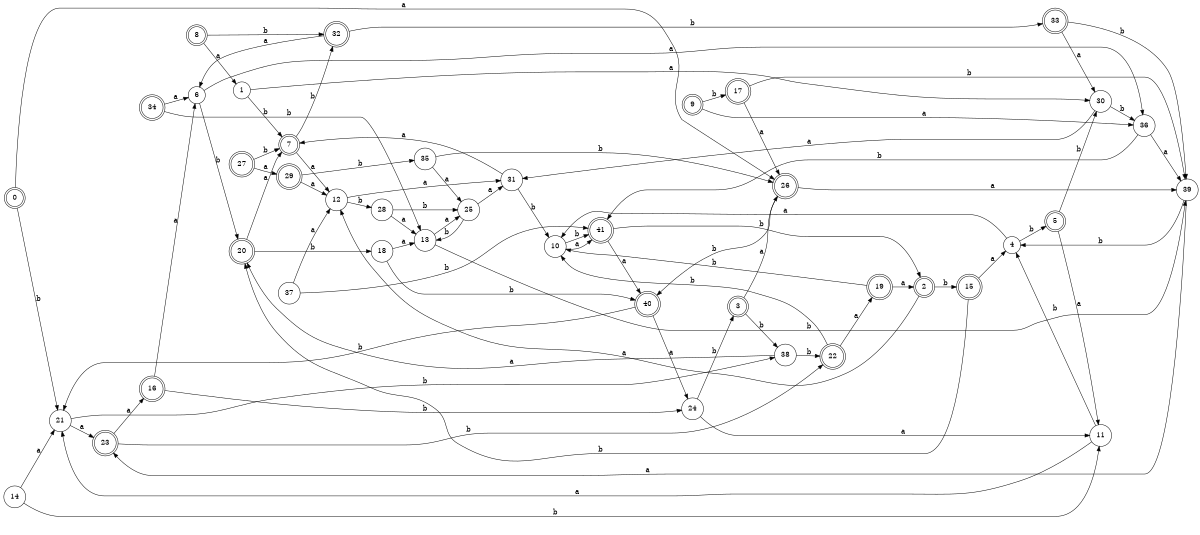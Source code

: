 digraph n34_2 {
__start0 [label="" shape="none"];

rankdir=LR;
size="8,5";

s0 [style="rounded,filled", color="black", fillcolor="white" shape="doublecircle", label="0"];
s1 [style="filled", color="black", fillcolor="white" shape="circle", label="1"];
s2 [style="rounded,filled", color="black", fillcolor="white" shape="doublecircle", label="2"];
s3 [style="rounded,filled", color="black", fillcolor="white" shape="doublecircle", label="3"];
s4 [style="filled", color="black", fillcolor="white" shape="circle", label="4"];
s5 [style="rounded,filled", color="black", fillcolor="white" shape="doublecircle", label="5"];
s6 [style="filled", color="black", fillcolor="white" shape="circle", label="6"];
s7 [style="rounded,filled", color="black", fillcolor="white" shape="doublecircle", label="7"];
s8 [style="rounded,filled", color="black", fillcolor="white" shape="doublecircle", label="8"];
s9 [style="rounded,filled", color="black", fillcolor="white" shape="doublecircle", label="9"];
s10 [style="filled", color="black", fillcolor="white" shape="circle", label="10"];
s11 [style="filled", color="black", fillcolor="white" shape="circle", label="11"];
s12 [style="filled", color="black", fillcolor="white" shape="circle", label="12"];
s13 [style="filled", color="black", fillcolor="white" shape="circle", label="13"];
s14 [style="filled", color="black", fillcolor="white" shape="circle", label="14"];
s15 [style="rounded,filled", color="black", fillcolor="white" shape="doublecircle", label="15"];
s16 [style="rounded,filled", color="black", fillcolor="white" shape="doublecircle", label="16"];
s17 [style="rounded,filled", color="black", fillcolor="white" shape="doublecircle", label="17"];
s18 [style="filled", color="black", fillcolor="white" shape="circle", label="18"];
s19 [style="rounded,filled", color="black", fillcolor="white" shape="doublecircle", label="19"];
s20 [style="rounded,filled", color="black", fillcolor="white" shape="doublecircle", label="20"];
s21 [style="filled", color="black", fillcolor="white" shape="circle", label="21"];
s22 [style="rounded,filled", color="black", fillcolor="white" shape="doublecircle", label="22"];
s23 [style="rounded,filled", color="black", fillcolor="white" shape="doublecircle", label="23"];
s24 [style="filled", color="black", fillcolor="white" shape="circle", label="24"];
s25 [style="filled", color="black", fillcolor="white" shape="circle", label="25"];
s26 [style="rounded,filled", color="black", fillcolor="white" shape="doublecircle", label="26"];
s27 [style="rounded,filled", color="black", fillcolor="white" shape="doublecircle", label="27"];
s28 [style="filled", color="black", fillcolor="white" shape="circle", label="28"];
s29 [style="rounded,filled", color="black", fillcolor="white" shape="doublecircle", label="29"];
s30 [style="filled", color="black", fillcolor="white" shape="circle", label="30"];
s31 [style="filled", color="black", fillcolor="white" shape="circle", label="31"];
s32 [style="rounded,filled", color="black", fillcolor="white" shape="doublecircle", label="32"];
s33 [style="rounded,filled", color="black", fillcolor="white" shape="doublecircle", label="33"];
s34 [style="rounded,filled", color="black", fillcolor="white" shape="doublecircle", label="34"];
s35 [style="filled", color="black", fillcolor="white" shape="circle", label="35"];
s36 [style="filled", color="black", fillcolor="white" shape="circle", label="36"];
s37 [style="filled", color="black", fillcolor="white" shape="circle", label="37"];
s38 [style="filled", color="black", fillcolor="white" shape="circle", label="38"];
s39 [style="filled", color="black", fillcolor="white" shape="circle", label="39"];
s40 [style="rounded,filled", color="black", fillcolor="white" shape="doublecircle", label="40"];
s41 [style="rounded,filled", color="black", fillcolor="white" shape="doublecircle", label="41"];
s0 -> s26 [label="a"];
s0 -> s21 [label="b"];
s1 -> s30 [label="a"];
s1 -> s7 [label="b"];
s2 -> s12 [label="a"];
s2 -> s15 [label="b"];
s3 -> s26 [label="a"];
s3 -> s38 [label="b"];
s4 -> s10 [label="a"];
s4 -> s5 [label="b"];
s5 -> s11 [label="a"];
s5 -> s30 [label="b"];
s6 -> s36 [label="a"];
s6 -> s20 [label="b"];
s7 -> s12 [label="a"];
s7 -> s32 [label="b"];
s8 -> s1 [label="a"];
s8 -> s32 [label="b"];
s9 -> s36 [label="a"];
s9 -> s17 [label="b"];
s10 -> s41 [label="a"];
s10 -> s41 [label="b"];
s11 -> s21 [label="a"];
s11 -> s4 [label="b"];
s12 -> s31 [label="a"];
s12 -> s28 [label="b"];
s13 -> s25 [label="a"];
s13 -> s39 [label="b"];
s14 -> s21 [label="a"];
s14 -> s11 [label="b"];
s15 -> s4 [label="a"];
s15 -> s20 [label="b"];
s16 -> s6 [label="a"];
s16 -> s24 [label="b"];
s17 -> s26 [label="a"];
s17 -> s39 [label="b"];
s18 -> s13 [label="a"];
s18 -> s40 [label="b"];
s19 -> s2 [label="a"];
s19 -> s10 [label="b"];
s20 -> s7 [label="a"];
s20 -> s18 [label="b"];
s21 -> s23 [label="a"];
s21 -> s38 [label="b"];
s22 -> s19 [label="a"];
s22 -> s10 [label="b"];
s23 -> s16 [label="a"];
s23 -> s22 [label="b"];
s24 -> s11 [label="a"];
s24 -> s3 [label="b"];
s25 -> s31 [label="a"];
s25 -> s13 [label="b"];
s26 -> s39 [label="a"];
s26 -> s40 [label="b"];
s27 -> s29 [label="a"];
s27 -> s7 [label="b"];
s28 -> s13 [label="a"];
s28 -> s25 [label="b"];
s29 -> s12 [label="a"];
s29 -> s35 [label="b"];
s30 -> s31 [label="a"];
s30 -> s36 [label="b"];
s31 -> s7 [label="a"];
s31 -> s10 [label="b"];
s32 -> s6 [label="a"];
s32 -> s33 [label="b"];
s33 -> s30 [label="a"];
s33 -> s39 [label="b"];
s34 -> s6 [label="a"];
s34 -> s13 [label="b"];
s35 -> s25 [label="a"];
s35 -> s26 [label="b"];
s36 -> s39 [label="a"];
s36 -> s41 [label="b"];
s37 -> s12 [label="a"];
s37 -> s41 [label="b"];
s38 -> s20 [label="a"];
s38 -> s22 [label="b"];
s39 -> s23 [label="a"];
s39 -> s4 [label="b"];
s40 -> s24 [label="a"];
s40 -> s21 [label="b"];
s41 -> s40 [label="a"];
s41 -> s2 [label="b"];

}
